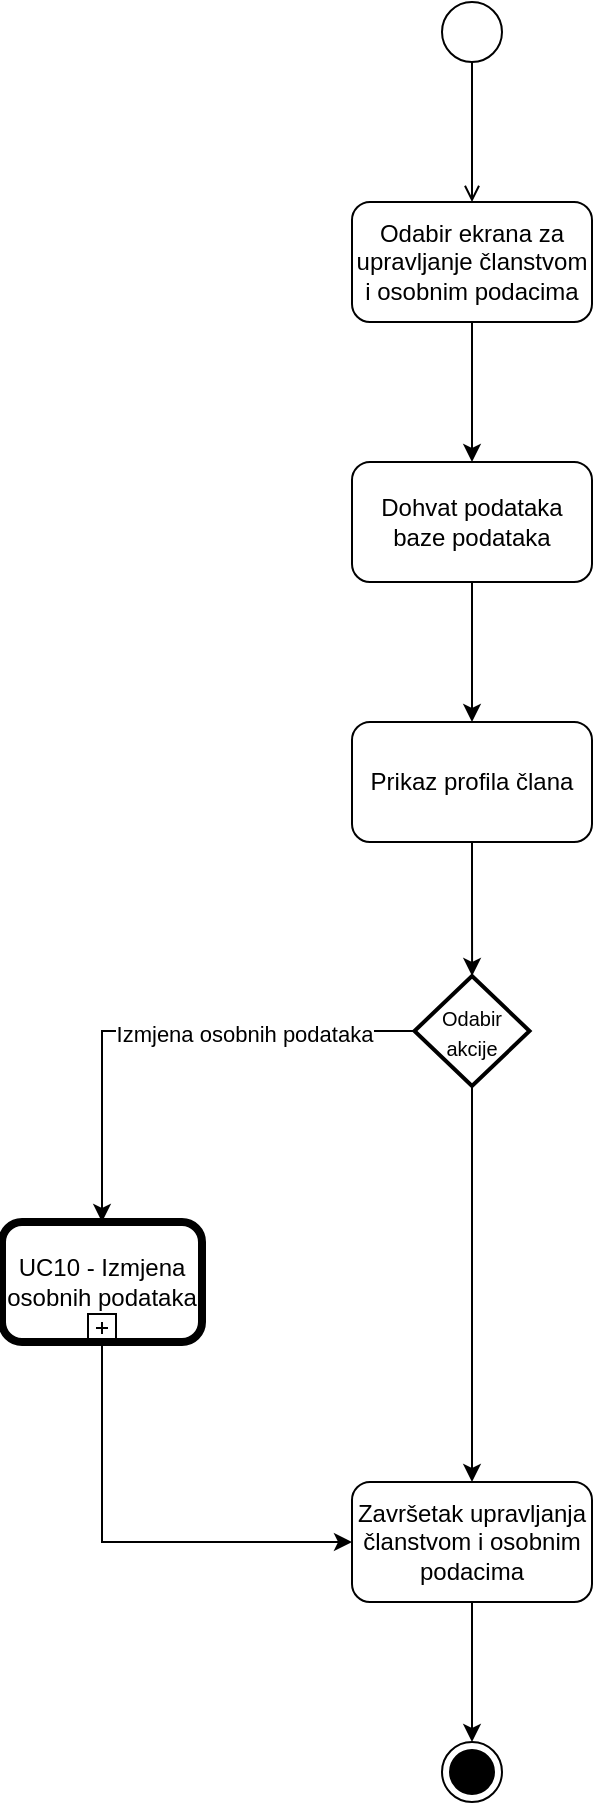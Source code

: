 <mxfile version="24.1.0" type="device">
  <diagram name="Page-1" id="gCpwc7dR6P475R_qlIo7">
    <mxGraphModel dx="1615" dy="955" grid="1" gridSize="10" guides="1" tooltips="1" connect="1" arrows="1" fold="1" page="1" pageScale="1" pageWidth="827" pageHeight="1169" math="0" shadow="0">
      <root>
        <mxCell id="0" />
        <mxCell id="1" parent="0" />
        <mxCell id="32e4HEBmI9IPDoeMy1GM-1" value="" style="ellipse;html=1;" vertex="1" parent="1">
          <mxGeometry x="380" y="70" width="30" height="30" as="geometry" />
        </mxCell>
        <mxCell id="32e4HEBmI9IPDoeMy1GM-2" value="" style="endArrow=open;html=1;rounded=0;align=center;verticalAlign=top;endFill=0;labelBackgroundColor=none;endSize=6;entryX=0.5;entryY=0;entryDx=0;entryDy=0;" edge="1" parent="1" source="32e4HEBmI9IPDoeMy1GM-1" target="32e4HEBmI9IPDoeMy1GM-4">
          <mxGeometry relative="1" as="geometry">
            <mxPoint x="395" y="160" as="targetPoint" />
          </mxGeometry>
        </mxCell>
        <mxCell id="32e4HEBmI9IPDoeMy1GM-3" style="edgeStyle=orthogonalEdgeStyle;rounded=0;orthogonalLoop=1;jettySize=auto;html=1;exitX=0.5;exitY=1;exitDx=0;exitDy=0;" edge="1" parent="1" source="32e4HEBmI9IPDoeMy1GM-4" target="32e4HEBmI9IPDoeMy1GM-6">
          <mxGeometry relative="1" as="geometry" />
        </mxCell>
        <mxCell id="32e4HEBmI9IPDoeMy1GM-4" value="Odabir ekrana za upravljanje članstvom i osobnim podacima" style="rounded=1;whiteSpace=wrap;html=1;" vertex="1" parent="1">
          <mxGeometry x="335" y="170" width="120" height="60" as="geometry" />
        </mxCell>
        <mxCell id="32e4HEBmI9IPDoeMy1GM-5" style="edgeStyle=orthogonalEdgeStyle;rounded=0;orthogonalLoop=1;jettySize=auto;html=1;exitX=0.5;exitY=1;exitDx=0;exitDy=0;entryX=0.5;entryY=0;entryDx=0;entryDy=0;" edge="1" parent="1" source="32e4HEBmI9IPDoeMy1GM-6" target="32e4HEBmI9IPDoeMy1GM-7">
          <mxGeometry relative="1" as="geometry" />
        </mxCell>
        <mxCell id="32e4HEBmI9IPDoeMy1GM-6" value="Dohvat podataka baze podataka" style="rounded=1;whiteSpace=wrap;html=1;" vertex="1" parent="1">
          <mxGeometry x="335" y="300" width="120" height="60" as="geometry" />
        </mxCell>
        <mxCell id="32e4HEBmI9IPDoeMy1GM-7" value="Prikaz profila člana" style="rounded=1;whiteSpace=wrap;html=1;" vertex="1" parent="1">
          <mxGeometry x="335" y="430" width="120" height="60" as="geometry" />
        </mxCell>
        <mxCell id="32e4HEBmI9IPDoeMy1GM-17" style="edgeStyle=orthogonalEdgeStyle;rounded=0;orthogonalLoop=1;jettySize=auto;html=1;exitX=0.5;exitY=1;exitDx=0;exitDy=0;exitPerimeter=0;" edge="1" parent="1" source="32e4HEBmI9IPDoeMy1GM-10" target="32e4HEBmI9IPDoeMy1GM-15">
          <mxGeometry relative="1" as="geometry" />
        </mxCell>
        <mxCell id="32e4HEBmI9IPDoeMy1GM-10" value="&lt;font style=&quot;font-size: 10px;&quot;&gt;Odabir akcije&lt;/font&gt;" style="strokeWidth=2;html=1;shape=mxgraph.flowchart.decision;whiteSpace=wrap;" vertex="1" parent="1">
          <mxGeometry x="366.25" y="557" width="57.5" height="55" as="geometry" />
        </mxCell>
        <mxCell id="32e4HEBmI9IPDoeMy1GM-11" style="edgeStyle=orthogonalEdgeStyle;rounded=0;orthogonalLoop=1;jettySize=auto;html=1;exitX=0.5;exitY=1;exitDx=0;exitDy=0;" edge="1" parent="1" target="32e4HEBmI9IPDoeMy1GM-10" source="32e4HEBmI9IPDoeMy1GM-7">
          <mxGeometry relative="1" as="geometry">
            <mxPoint x="395" y="520" as="sourcePoint" />
            <Array as="points" />
          </mxGeometry>
        </mxCell>
        <mxCell id="32e4HEBmI9IPDoeMy1GM-16" style="edgeStyle=orthogonalEdgeStyle;rounded=0;orthogonalLoop=1;jettySize=auto;html=1;exitX=0.5;exitY=1;exitDx=0;exitDy=0;exitPerimeter=0;entryX=0;entryY=0.5;entryDx=0;entryDy=0;" edge="1" parent="1" source="32e4HEBmI9IPDoeMy1GM-12" target="32e4HEBmI9IPDoeMy1GM-15">
          <mxGeometry relative="1" as="geometry" />
        </mxCell>
        <mxCell id="32e4HEBmI9IPDoeMy1GM-12" value="UC10 - Izmjena osobnih podataka" style="points=[[0.25,0,0],[0.5,0,0],[0.75,0,0],[1,0.25,0],[1,0.5,0],[1,0.75,0],[0.75,1,0],[0.5,1,0],[0.25,1,0],[0,0.75,0],[0,0.5,0],[0,0.25,0]];shape=mxgraph.bpmn.task;whiteSpace=wrap;rectStyle=rounded;size=10;bpmnShapeType=call;isLoopSub=1;" vertex="1" parent="1">
          <mxGeometry x="160" y="680" width="100" height="60" as="geometry" />
        </mxCell>
        <mxCell id="32e4HEBmI9IPDoeMy1GM-13" style="edgeStyle=orthogonalEdgeStyle;rounded=0;orthogonalLoop=1;jettySize=auto;html=1;exitX=0;exitY=0.5;exitDx=0;exitDy=0;exitPerimeter=0;entryX=0.5;entryY=0;entryDx=0;entryDy=0;entryPerimeter=0;" edge="1" parent="1" source="32e4HEBmI9IPDoeMy1GM-10" target="32e4HEBmI9IPDoeMy1GM-12">
          <mxGeometry relative="1" as="geometry" />
        </mxCell>
        <mxCell id="32e4HEBmI9IPDoeMy1GM-14" value="Izmjena osobnih podataka" style="edgeLabel;html=1;align=center;verticalAlign=middle;resizable=0;points=[];" vertex="1" connectable="0" parent="32e4HEBmI9IPDoeMy1GM-13">
          <mxGeometry x="-0.019" y="-3" relative="1" as="geometry">
            <mxPoint x="38" y="4" as="offset" />
          </mxGeometry>
        </mxCell>
        <mxCell id="32e4HEBmI9IPDoeMy1GM-19" style="edgeStyle=orthogonalEdgeStyle;rounded=0;orthogonalLoop=1;jettySize=auto;html=1;exitX=0.5;exitY=1;exitDx=0;exitDy=0;entryX=0.5;entryY=0;entryDx=0;entryDy=0;" edge="1" parent="1" source="32e4HEBmI9IPDoeMy1GM-15" target="32e4HEBmI9IPDoeMy1GM-18">
          <mxGeometry relative="1" as="geometry" />
        </mxCell>
        <mxCell id="32e4HEBmI9IPDoeMy1GM-15" value="Završetak upravljanja članstvom i osobnim podacima" style="rounded=1;whiteSpace=wrap;html=1;" vertex="1" parent="1">
          <mxGeometry x="335" y="810" width="120" height="60" as="geometry" />
        </mxCell>
        <mxCell id="32e4HEBmI9IPDoeMy1GM-18" value="" style="ellipse;html=1;shape=endState;fillColor=strokeColor;" vertex="1" parent="1">
          <mxGeometry x="380" y="940" width="30" height="30" as="geometry" />
        </mxCell>
      </root>
    </mxGraphModel>
  </diagram>
</mxfile>
